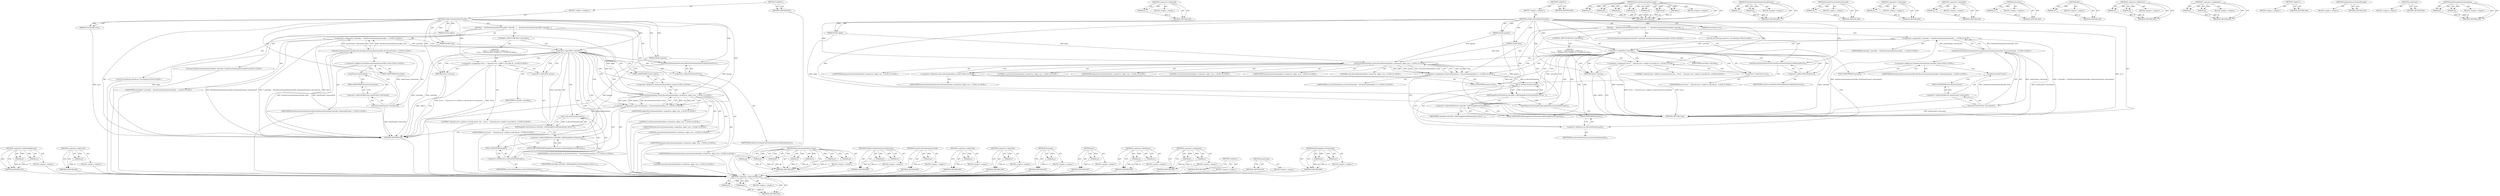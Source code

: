 digraph "didChangeDeviceOrientation" {
vulnerable_105 [label=<(METHOD,&lt;operator&gt;.indirectFieldAccess)>];
vulnerable_106 [label=<(PARAM,p1)>];
vulnerable_107 [label=<(PARAM,p2)>];
vulnerable_108 [label=<(BLOCK,&lt;empty&gt;,&lt;empty&gt;)>];
vulnerable_109 [label=<(METHOD_RETURN,ANY)>];
vulnerable_125 [label=<(METHOD,&lt;operator&gt;.addressOf)>];
vulnerable_126 [label=<(PARAM,p1)>];
vulnerable_127 [label=<(BLOCK,&lt;empty&gt;,&lt;empty&gt;)>];
vulnerable_128 [label=<(METHOD_RETURN,ANY)>];
vulnerable_6 [label=<(METHOD,&lt;global&gt;)<SUB>1</SUB>>];
vulnerable_7 [label=<(BLOCK,&lt;empty&gt;,&lt;empty&gt;)<SUB>1</SUB>>];
vulnerable_8 [label=<(METHOD,setDeviceOrientationOverride)<SUB>1</SUB>>];
vulnerable_9 [label=<(PARAM,ErrorString* error)<SUB>1</SUB>>];
vulnerable_10 [label=<(PARAM,double alpha)<SUB>1</SUB>>];
vulnerable_11 [label=<(PARAM,double beta)<SUB>1</SUB>>];
vulnerable_12 [label=<(PARAM,double gamma)<SUB>1</SUB>>];
vulnerable_13 [label=<(BLOCK,{
    NewDeviceOrientationController* controlle...,{
    NewDeviceOrientationController* controlle...)<SUB>2</SUB>>];
vulnerable_14 [label="<(LOCAL,NewDeviceOrientationController* controller: NewDeviceOrientationController*)<SUB>3</SUB>>"];
vulnerable_15 [label="<(&lt;operator&gt;.assignment,* controller = NewDeviceOrientationController::...)<SUB>3</SUB>>"];
vulnerable_16 [label="<(IDENTIFIER,controller,* controller = NewDeviceOrientationController::...)<SUB>3</SUB>>"];
vulnerable_17 [label="<(NewDeviceOrientationController.from,NewDeviceOrientationController::from(mainFrame(...)<SUB>3</SUB>>"];
vulnerable_18 [label="<(&lt;operator&gt;.fieldAccess,NewDeviceOrientationController::from)<SUB>3</SUB>>"];
vulnerable_19 [label="<(IDENTIFIER,NewDeviceOrientationController,NewDeviceOrientationController::from(mainFrame(...)<SUB>3</SUB>>"];
vulnerable_20 [label=<(FIELD_IDENTIFIER,from,from)<SUB>3</SUB>>];
vulnerable_21 [label=<(document,mainFrame()-&gt;document())<SUB>3</SUB>>];
vulnerable_22 [label=<(&lt;operator&gt;.indirectFieldAccess,mainFrame()-&gt;document)<SUB>3</SUB>>];
vulnerable_23 [label=<(mainFrame,mainFrame())<SUB>3</SUB>>];
vulnerable_24 [label=<(FIELD_IDENTIFIER,document,document)<SUB>3</SUB>>];
vulnerable_25 [label=<(CONTROL_STRUCTURE,IF,if (!controller))<SUB>4</SUB>>];
vulnerable_26 [label=<(&lt;operator&gt;.logicalNot,!controller)<SUB>4</SUB>>];
vulnerable_27 [label=<(IDENTIFIER,controller,!controller)<SUB>4</SUB>>];
vulnerable_28 [label="<(BLOCK,{
        *error = &quot;Internal error: unable to o...,{
        *error = &quot;Internal error: unable to o...)<SUB>4</SUB>>"];
vulnerable_29 [label="<(&lt;operator&gt;.assignment,*error = &quot;Internal error: unable to override de...)<SUB>5</SUB>>"];
vulnerable_30 [label=<(&lt;operator&gt;.indirection,*error)<SUB>5</SUB>>];
vulnerable_31 [label="<(IDENTIFIER,error,*error = &quot;Internal error: unable to override de...)<SUB>5</SUB>>"];
vulnerable_32 [label="<(LITERAL,&quot;Internal error: unable to override device orie...,*error = &quot;Internal error: unable to override de...)<SUB>5</SUB>>"];
vulnerable_33 [label=<(RETURN,return;,return;)<SUB>6</SUB>>];
vulnerable_34 [label="<(LOCAL,ErrorString clearError: ErrorString)<SUB>9</SUB>>"];
vulnerable_35 [label=<(clearDeviceOrientationOverride,clearDeviceOrientationOverride(&amp;clearError))<SUB>10</SUB>>];
vulnerable_36 [label=<(&lt;operator&gt;.addressOf,&amp;clearError)<SUB>10</SUB>>];
vulnerable_37 [label=<(IDENTIFIER,clearError,clearDeviceOrientationOverride(&amp;clearError))<SUB>10</SUB>>];
vulnerable_38 [label="<(&lt;operator&gt;.assignment,m_deviceOrientation = DeviceOrientationData::cr...)<SUB>12</SUB>>"];
vulnerable_39 [label="<(IDENTIFIER,m_deviceOrientation,m_deviceOrientation = DeviceOrientationData::cr...)<SUB>12</SUB>>"];
vulnerable_40 [label="<(DeviceOrientationData.create,DeviceOrientationData::create(true, alpha, true...)<SUB>12</SUB>>"];
vulnerable_41 [label="<(&lt;operator&gt;.fieldAccess,DeviceOrientationData::create)<SUB>12</SUB>>"];
vulnerable_42 [label="<(IDENTIFIER,DeviceOrientationData,DeviceOrientationData::create(true, alpha, true...)<SUB>12</SUB>>"];
vulnerable_43 [label=<(FIELD_IDENTIFIER,create,create)<SUB>12</SUB>>];
vulnerable_44 [label="<(LITERAL,true,DeviceOrientationData::create(true, alpha, true...)<SUB>12</SUB>>"];
vulnerable_45 [label="<(IDENTIFIER,alpha,DeviceOrientationData::create(true, alpha, true...)<SUB>12</SUB>>"];
vulnerable_46 [label="<(LITERAL,true,DeviceOrientationData::create(true, alpha, true...)<SUB>12</SUB>>"];
vulnerable_47 [label="<(IDENTIFIER,beta,DeviceOrientationData::create(true, alpha, true...)<SUB>12</SUB>>"];
vulnerable_48 [label="<(LITERAL,true,DeviceOrientationData::create(true, alpha, true...)<SUB>12</SUB>>"];
vulnerable_49 [label="<(IDENTIFIER,gamma,DeviceOrientationData::create(true, alpha, true...)<SUB>12</SUB>>"];
vulnerable_50 [label=<(didChangeDeviceOrientation,controller-&gt;didChangeDeviceOrientation(m_device...)<SUB>13</SUB>>];
vulnerable_51 [label=<(&lt;operator&gt;.indirectFieldAccess,controller-&gt;didChangeDeviceOrientation)<SUB>13</SUB>>];
vulnerable_52 [label=<(IDENTIFIER,controller,controller-&gt;didChangeDeviceOrientation(m_device...)<SUB>13</SUB>>];
vulnerable_53 [label=<(FIELD_IDENTIFIER,didChangeDeviceOrientation,didChangeDeviceOrientation)<SUB>13</SUB>>];
vulnerable_54 [label=<(get,m_deviceOrientation.get())<SUB>13</SUB>>];
vulnerable_55 [label=<(&lt;operator&gt;.fieldAccess,m_deviceOrientation.get)<SUB>13</SUB>>];
vulnerable_56 [label=<(IDENTIFIER,m_deviceOrientation,m_deviceOrientation.get())<SUB>13</SUB>>];
vulnerable_57 [label=<(FIELD_IDENTIFIER,get,get)<SUB>13</SUB>>];
vulnerable_58 [label=<(updateSensorsOverlayMessage,updateSensorsOverlayMessage())<SUB>14</SUB>>];
vulnerable_59 [label=<(METHOD_RETURN,void)<SUB>1</SUB>>];
vulnerable_61 [label=<(METHOD_RETURN,ANY)<SUB>1</SUB>>];
vulnerable_129 [label=<(METHOD,DeviceOrientationData.create)>];
vulnerable_130 [label=<(PARAM,p1)>];
vulnerable_131 [label=<(PARAM,p2)>];
vulnerable_132 [label=<(PARAM,p3)>];
vulnerable_133 [label=<(PARAM,p4)>];
vulnerable_134 [label=<(PARAM,p5)>];
vulnerable_135 [label=<(PARAM,p6)>];
vulnerable_136 [label=<(PARAM,p7)>];
vulnerable_137 [label=<(BLOCK,&lt;empty&gt;,&lt;empty&gt;)>];
vulnerable_138 [label=<(METHOD_RETURN,ANY)>];
vulnerable_91 [label=<(METHOD,NewDeviceOrientationController.from)>];
vulnerable_92 [label=<(PARAM,p1)>];
vulnerable_93 [label=<(PARAM,p2)>];
vulnerable_94 [label=<(BLOCK,&lt;empty&gt;,&lt;empty&gt;)>];
vulnerable_95 [label=<(METHOD_RETURN,ANY)>];
vulnerable_121 [label=<(METHOD,clearDeviceOrientationOverride)>];
vulnerable_122 [label=<(PARAM,p1)>];
vulnerable_123 [label=<(BLOCK,&lt;empty&gt;,&lt;empty&gt;)>];
vulnerable_124 [label=<(METHOD_RETURN,ANY)>];
vulnerable_117 [label=<(METHOD,&lt;operator&gt;.indirection)>];
vulnerable_118 [label=<(PARAM,p1)>];
vulnerable_119 [label=<(BLOCK,&lt;empty&gt;,&lt;empty&gt;)>];
vulnerable_120 [label=<(METHOD_RETURN,ANY)>];
vulnerable_113 [label=<(METHOD,&lt;operator&gt;.logicalNot)>];
vulnerable_114 [label=<(PARAM,p1)>];
vulnerable_115 [label=<(BLOCK,&lt;empty&gt;,&lt;empty&gt;)>];
vulnerable_116 [label=<(METHOD_RETURN,ANY)>];
vulnerable_101 [label=<(METHOD,document)>];
vulnerable_102 [label=<(PARAM,p1)>];
vulnerable_103 [label=<(BLOCK,&lt;empty&gt;,&lt;empty&gt;)>];
vulnerable_104 [label=<(METHOD_RETURN,ANY)>];
vulnerable_144 [label=<(METHOD,get)>];
vulnerable_145 [label=<(PARAM,p1)>];
vulnerable_146 [label=<(BLOCK,&lt;empty&gt;,&lt;empty&gt;)>];
vulnerable_147 [label=<(METHOD_RETURN,ANY)>];
vulnerable_96 [label=<(METHOD,&lt;operator&gt;.fieldAccess)>];
vulnerable_97 [label=<(PARAM,p1)>];
vulnerable_98 [label=<(PARAM,p2)>];
vulnerable_99 [label=<(BLOCK,&lt;empty&gt;,&lt;empty&gt;)>];
vulnerable_100 [label=<(METHOD_RETURN,ANY)>];
vulnerable_86 [label=<(METHOD,&lt;operator&gt;.assignment)>];
vulnerable_87 [label=<(PARAM,p1)>];
vulnerable_88 [label=<(PARAM,p2)>];
vulnerable_89 [label=<(BLOCK,&lt;empty&gt;,&lt;empty&gt;)>];
vulnerable_90 [label=<(METHOD_RETURN,ANY)>];
vulnerable_80 [label=<(METHOD,&lt;global&gt;)<SUB>1</SUB>>];
vulnerable_81 [label=<(BLOCK,&lt;empty&gt;,&lt;empty&gt;)>];
vulnerable_82 [label=<(METHOD_RETURN,ANY)>];
vulnerable_148 [label=<(METHOD,updateSensorsOverlayMessage)>];
vulnerable_149 [label=<(BLOCK,&lt;empty&gt;,&lt;empty&gt;)>];
vulnerable_150 [label=<(METHOD_RETURN,ANY)>];
vulnerable_110 [label=<(METHOD,mainFrame)>];
vulnerable_111 [label=<(BLOCK,&lt;empty&gt;,&lt;empty&gt;)>];
vulnerable_112 [label=<(METHOD_RETURN,ANY)>];
vulnerable_139 [label=<(METHOD,didChangeDeviceOrientation)>];
vulnerable_140 [label=<(PARAM,p1)>];
vulnerable_141 [label=<(PARAM,p2)>];
vulnerable_142 [label=<(BLOCK,&lt;empty&gt;,&lt;empty&gt;)>];
vulnerable_143 [label=<(METHOD_RETURN,ANY)>];
fixed_104 [label=<(METHOD,&lt;operator&gt;.indirectFieldAccess)>];
fixed_105 [label=<(PARAM,p1)>];
fixed_106 [label=<(PARAM,p2)>];
fixed_107 [label=<(BLOCK,&lt;empty&gt;,&lt;empty&gt;)>];
fixed_108 [label=<(METHOD_RETURN,ANY)>];
fixed_124 [label=<(METHOD,&lt;operator&gt;.addressOf)>];
fixed_125 [label=<(PARAM,p1)>];
fixed_126 [label=<(BLOCK,&lt;empty&gt;,&lt;empty&gt;)>];
fixed_127 [label=<(METHOD_RETURN,ANY)>];
fixed_6 [label=<(METHOD,&lt;global&gt;)<SUB>1</SUB>>];
fixed_7 [label=<(BLOCK,&lt;empty&gt;,&lt;empty&gt;)<SUB>1</SUB>>];
fixed_8 [label=<(METHOD,setDeviceOrientationOverride)<SUB>1</SUB>>];
fixed_9 [label=<(PARAM,ErrorString* error)<SUB>1</SUB>>];
fixed_10 [label=<(PARAM,double alpha)<SUB>1</SUB>>];
fixed_11 [label=<(PARAM,double beta)<SUB>1</SUB>>];
fixed_12 [label=<(PARAM,double gamma)<SUB>1</SUB>>];
fixed_13 [label=<(BLOCK,{
    NewDeviceOrientationController* controlle...,{
    NewDeviceOrientationController* controlle...)<SUB>2</SUB>>];
fixed_14 [label="<(LOCAL,NewDeviceOrientationController* controller: NewDeviceOrientationController*)<SUB>3</SUB>>"];
fixed_15 [label="<(&lt;operator&gt;.assignment,* controller = NewDeviceOrientationController::...)<SUB>3</SUB>>"];
fixed_16 [label="<(IDENTIFIER,controller,* controller = NewDeviceOrientationController::...)<SUB>3</SUB>>"];
fixed_17 [label="<(NewDeviceOrientationController.from,NewDeviceOrientationController::from(mainFrame(...)<SUB>3</SUB>>"];
fixed_18 [label="<(&lt;operator&gt;.fieldAccess,NewDeviceOrientationController::from)<SUB>3</SUB>>"];
fixed_19 [label="<(IDENTIFIER,NewDeviceOrientationController,NewDeviceOrientationController::from(mainFrame(...)<SUB>3</SUB>>"];
fixed_20 [label=<(FIELD_IDENTIFIER,from,from)<SUB>3</SUB>>];
fixed_21 [label=<(document,mainFrame()-&gt;document())<SUB>3</SUB>>];
fixed_22 [label=<(&lt;operator&gt;.indirectFieldAccess,mainFrame()-&gt;document)<SUB>3</SUB>>];
fixed_23 [label=<(mainFrame,mainFrame())<SUB>3</SUB>>];
fixed_24 [label=<(FIELD_IDENTIFIER,document,document)<SUB>3</SUB>>];
fixed_25 [label=<(CONTROL_STRUCTURE,IF,if (!controller))<SUB>4</SUB>>];
fixed_26 [label=<(&lt;operator&gt;.logicalNot,!controller)<SUB>4</SUB>>];
fixed_27 [label=<(IDENTIFIER,controller,!controller)<SUB>4</SUB>>];
fixed_28 [label="<(BLOCK,{
        *error = &quot;Internal error: unable to o...,{
        *error = &quot;Internal error: unable to o...)<SUB>4</SUB>>"];
fixed_29 [label="<(&lt;operator&gt;.assignment,*error = &quot;Internal error: unable to override de...)<SUB>5</SUB>>"];
fixed_30 [label=<(&lt;operator&gt;.indirection,*error)<SUB>5</SUB>>];
fixed_31 [label="<(IDENTIFIER,error,*error = &quot;Internal error: unable to override de...)<SUB>5</SUB>>"];
fixed_32 [label="<(LITERAL,&quot;Internal error: unable to override device orie...,*error = &quot;Internal error: unable to override de...)<SUB>5</SUB>>"];
fixed_33 [label=<(RETURN,return;,return;)<SUB>6</SUB>>];
fixed_34 [label="<(LOCAL,ErrorString clearError: ErrorString)<SUB>9</SUB>>"];
fixed_35 [label=<(clearDeviceOrientationOverride,clearDeviceOrientationOverride(&amp;clearError))<SUB>10</SUB>>];
fixed_36 [label=<(&lt;operator&gt;.addressOf,&amp;clearError)<SUB>10</SUB>>];
fixed_37 [label=<(IDENTIFIER,clearError,clearDeviceOrientationOverride(&amp;clearError))<SUB>10</SUB>>];
fixed_38 [label="<(&lt;operator&gt;.assignment,m_deviceOrientation = DeviceOrientationData::cr...)<SUB>12</SUB>>"];
fixed_39 [label="<(IDENTIFIER,m_deviceOrientation,m_deviceOrientation = DeviceOrientationData::cr...)<SUB>12</SUB>>"];
fixed_40 [label="<(DeviceOrientationData.create,DeviceOrientationData::create(true, alpha, true...)<SUB>12</SUB>>"];
fixed_41 [label="<(&lt;operator&gt;.fieldAccess,DeviceOrientationData::create)<SUB>12</SUB>>"];
fixed_42 [label="<(IDENTIFIER,DeviceOrientationData,DeviceOrientationData::create(true, alpha, true...)<SUB>12</SUB>>"];
fixed_43 [label=<(FIELD_IDENTIFIER,create,create)<SUB>12</SUB>>];
fixed_44 [label="<(LITERAL,true,DeviceOrientationData::create(true, alpha, true...)<SUB>12</SUB>>"];
fixed_45 [label="<(IDENTIFIER,alpha,DeviceOrientationData::create(true, alpha, true...)<SUB>12</SUB>>"];
fixed_46 [label="<(LITERAL,true,DeviceOrientationData::create(true, alpha, true...)<SUB>12</SUB>>"];
fixed_47 [label="<(IDENTIFIER,beta,DeviceOrientationData::create(true, alpha, true...)<SUB>12</SUB>>"];
fixed_48 [label="<(LITERAL,true,DeviceOrientationData::create(true, alpha, true...)<SUB>12</SUB>>"];
fixed_49 [label="<(IDENTIFIER,gamma,DeviceOrientationData::create(true, alpha, true...)<SUB>12</SUB>>"];
fixed_50 [label=<(didChangeDeviceOrientation,controller-&gt;didChangeDeviceOrientation(m_device...)<SUB>13</SUB>>];
fixed_51 [label=<(&lt;operator&gt;.indirectFieldAccess,controller-&gt;didChangeDeviceOrientation)<SUB>13</SUB>>];
fixed_52 [label=<(IDENTIFIER,controller,controller-&gt;didChangeDeviceOrientation(m_device...)<SUB>13</SUB>>];
fixed_53 [label=<(FIELD_IDENTIFIER,didChangeDeviceOrientation,didChangeDeviceOrientation)<SUB>13</SUB>>];
fixed_54 [label=<(get,m_deviceOrientation.get())<SUB>13</SUB>>];
fixed_55 [label=<(&lt;operator&gt;.fieldAccess,m_deviceOrientation.get)<SUB>13</SUB>>];
fixed_56 [label=<(IDENTIFIER,m_deviceOrientation,m_deviceOrientation.get())<SUB>13</SUB>>];
fixed_57 [label=<(FIELD_IDENTIFIER,get,get)<SUB>13</SUB>>];
fixed_58 [label=<(METHOD_RETURN,void)<SUB>1</SUB>>];
fixed_60 [label=<(METHOD_RETURN,ANY)<SUB>1</SUB>>];
fixed_128 [label=<(METHOD,DeviceOrientationData.create)>];
fixed_129 [label=<(PARAM,p1)>];
fixed_130 [label=<(PARAM,p2)>];
fixed_131 [label=<(PARAM,p3)>];
fixed_132 [label=<(PARAM,p4)>];
fixed_133 [label=<(PARAM,p5)>];
fixed_134 [label=<(PARAM,p6)>];
fixed_135 [label=<(PARAM,p7)>];
fixed_136 [label=<(BLOCK,&lt;empty&gt;,&lt;empty&gt;)>];
fixed_137 [label=<(METHOD_RETURN,ANY)>];
fixed_90 [label=<(METHOD,NewDeviceOrientationController.from)>];
fixed_91 [label=<(PARAM,p1)>];
fixed_92 [label=<(PARAM,p2)>];
fixed_93 [label=<(BLOCK,&lt;empty&gt;,&lt;empty&gt;)>];
fixed_94 [label=<(METHOD_RETURN,ANY)>];
fixed_120 [label=<(METHOD,clearDeviceOrientationOverride)>];
fixed_121 [label=<(PARAM,p1)>];
fixed_122 [label=<(BLOCK,&lt;empty&gt;,&lt;empty&gt;)>];
fixed_123 [label=<(METHOD_RETURN,ANY)>];
fixed_116 [label=<(METHOD,&lt;operator&gt;.indirection)>];
fixed_117 [label=<(PARAM,p1)>];
fixed_118 [label=<(BLOCK,&lt;empty&gt;,&lt;empty&gt;)>];
fixed_119 [label=<(METHOD_RETURN,ANY)>];
fixed_112 [label=<(METHOD,&lt;operator&gt;.logicalNot)>];
fixed_113 [label=<(PARAM,p1)>];
fixed_114 [label=<(BLOCK,&lt;empty&gt;,&lt;empty&gt;)>];
fixed_115 [label=<(METHOD_RETURN,ANY)>];
fixed_100 [label=<(METHOD,document)>];
fixed_101 [label=<(PARAM,p1)>];
fixed_102 [label=<(BLOCK,&lt;empty&gt;,&lt;empty&gt;)>];
fixed_103 [label=<(METHOD_RETURN,ANY)>];
fixed_143 [label=<(METHOD,get)>];
fixed_144 [label=<(PARAM,p1)>];
fixed_145 [label=<(BLOCK,&lt;empty&gt;,&lt;empty&gt;)>];
fixed_146 [label=<(METHOD_RETURN,ANY)>];
fixed_95 [label=<(METHOD,&lt;operator&gt;.fieldAccess)>];
fixed_96 [label=<(PARAM,p1)>];
fixed_97 [label=<(PARAM,p2)>];
fixed_98 [label=<(BLOCK,&lt;empty&gt;,&lt;empty&gt;)>];
fixed_99 [label=<(METHOD_RETURN,ANY)>];
fixed_85 [label=<(METHOD,&lt;operator&gt;.assignment)>];
fixed_86 [label=<(PARAM,p1)>];
fixed_87 [label=<(PARAM,p2)>];
fixed_88 [label=<(BLOCK,&lt;empty&gt;,&lt;empty&gt;)>];
fixed_89 [label=<(METHOD_RETURN,ANY)>];
fixed_79 [label=<(METHOD,&lt;global&gt;)<SUB>1</SUB>>];
fixed_80 [label=<(BLOCK,&lt;empty&gt;,&lt;empty&gt;)>];
fixed_81 [label=<(METHOD_RETURN,ANY)>];
fixed_109 [label=<(METHOD,mainFrame)>];
fixed_110 [label=<(BLOCK,&lt;empty&gt;,&lt;empty&gt;)>];
fixed_111 [label=<(METHOD_RETURN,ANY)>];
fixed_138 [label=<(METHOD,didChangeDeviceOrientation)>];
fixed_139 [label=<(PARAM,p1)>];
fixed_140 [label=<(PARAM,p2)>];
fixed_141 [label=<(BLOCK,&lt;empty&gt;,&lt;empty&gt;)>];
fixed_142 [label=<(METHOD_RETURN,ANY)>];
vulnerable_105 -> vulnerable_106  [key=0, label="AST: "];
vulnerable_105 -> vulnerable_106  [key=1, label="DDG: "];
vulnerable_105 -> vulnerable_108  [key=0, label="AST: "];
vulnerable_105 -> vulnerable_107  [key=0, label="AST: "];
vulnerable_105 -> vulnerable_107  [key=1, label="DDG: "];
vulnerable_105 -> vulnerable_109  [key=0, label="AST: "];
vulnerable_105 -> vulnerable_109  [key=1, label="CFG: "];
vulnerable_106 -> vulnerable_109  [key=0, label="DDG: p1"];
vulnerable_107 -> vulnerable_109  [key=0, label="DDG: p2"];
vulnerable_125 -> vulnerable_126  [key=0, label="AST: "];
vulnerable_125 -> vulnerable_126  [key=1, label="DDG: "];
vulnerable_125 -> vulnerable_127  [key=0, label="AST: "];
vulnerable_125 -> vulnerable_128  [key=0, label="AST: "];
vulnerable_125 -> vulnerable_128  [key=1, label="CFG: "];
vulnerable_126 -> vulnerable_128  [key=0, label="DDG: p1"];
vulnerable_6 -> vulnerable_7  [key=0, label="AST: "];
vulnerable_6 -> vulnerable_61  [key=0, label="AST: "];
vulnerable_6 -> vulnerable_61  [key=1, label="CFG: "];
vulnerable_7 -> vulnerable_8  [key=0, label="AST: "];
vulnerable_8 -> vulnerable_9  [key=0, label="AST: "];
vulnerable_8 -> vulnerable_9  [key=1, label="DDG: "];
vulnerable_8 -> vulnerable_10  [key=0, label="AST: "];
vulnerable_8 -> vulnerable_10  [key=1, label="DDG: "];
vulnerable_8 -> vulnerable_11  [key=0, label="AST: "];
vulnerable_8 -> vulnerable_11  [key=1, label="DDG: "];
vulnerable_8 -> vulnerable_12  [key=0, label="AST: "];
vulnerable_8 -> vulnerable_12  [key=1, label="DDG: "];
vulnerable_8 -> vulnerable_13  [key=0, label="AST: "];
vulnerable_8 -> vulnerable_59  [key=0, label="AST: "];
vulnerable_8 -> vulnerable_20  [key=0, label="CFG: "];
vulnerable_8 -> vulnerable_58  [key=0, label="DDG: "];
vulnerable_8 -> vulnerable_35  [key=0, label="DDG: "];
vulnerable_8 -> vulnerable_26  [key=0, label="DDG: "];
vulnerable_8 -> vulnerable_29  [key=0, label="DDG: "];
vulnerable_8 -> vulnerable_33  [key=0, label="DDG: "];
vulnerable_8 -> vulnerable_40  [key=0, label="DDG: "];
vulnerable_9 -> vulnerable_59  [key=0, label="DDG: error"];
vulnerable_10 -> vulnerable_59  [key=0, label="DDG: alpha"];
vulnerable_10 -> vulnerable_40  [key=0, label="DDG: alpha"];
vulnerable_11 -> vulnerable_59  [key=0, label="DDG: beta"];
vulnerable_11 -> vulnerable_40  [key=0, label="DDG: beta"];
vulnerable_12 -> vulnerable_59  [key=0, label="DDG: gamma"];
vulnerable_12 -> vulnerable_40  [key=0, label="DDG: gamma"];
vulnerable_13 -> vulnerable_14  [key=0, label="AST: "];
vulnerable_13 -> vulnerable_15  [key=0, label="AST: "];
vulnerable_13 -> vulnerable_25  [key=0, label="AST: "];
vulnerable_13 -> vulnerable_34  [key=0, label="AST: "];
vulnerable_13 -> vulnerable_35  [key=0, label="AST: "];
vulnerable_13 -> vulnerable_38  [key=0, label="AST: "];
vulnerable_13 -> vulnerable_50  [key=0, label="AST: "];
vulnerable_13 -> vulnerable_58  [key=0, label="AST: "];
vulnerable_15 -> vulnerable_16  [key=0, label="AST: "];
vulnerable_15 -> vulnerable_17  [key=0, label="AST: "];
vulnerable_15 -> vulnerable_26  [key=0, label="CFG: "];
vulnerable_15 -> vulnerable_26  [key=1, label="DDG: controller"];
vulnerable_15 -> vulnerable_59  [key=0, label="DDG: NewDeviceOrientationController::from(mainFrame()-&gt;document())"];
vulnerable_15 -> vulnerable_59  [key=1, label="DDG: * controller = NewDeviceOrientationController::from(mainFrame()-&gt;document())"];
vulnerable_17 -> vulnerable_18  [key=0, label="AST: "];
vulnerable_17 -> vulnerable_21  [key=0, label="AST: "];
vulnerable_17 -> vulnerable_15  [key=0, label="CFG: "];
vulnerable_17 -> vulnerable_15  [key=1, label="DDG: NewDeviceOrientationController::from"];
vulnerable_17 -> vulnerable_15  [key=2, label="DDG: mainFrame()-&gt;document()"];
vulnerable_17 -> vulnerable_59  [key=0, label="DDG: NewDeviceOrientationController::from"];
vulnerable_17 -> vulnerable_59  [key=1, label="DDG: mainFrame()-&gt;document()"];
vulnerable_18 -> vulnerable_19  [key=0, label="AST: "];
vulnerable_18 -> vulnerable_20  [key=0, label="AST: "];
vulnerable_18 -> vulnerable_23  [key=0, label="CFG: "];
vulnerable_20 -> vulnerable_18  [key=0, label="CFG: "];
vulnerable_21 -> vulnerable_22  [key=0, label="AST: "];
vulnerable_21 -> vulnerable_17  [key=0, label="CFG: "];
vulnerable_21 -> vulnerable_17  [key=1, label="DDG: mainFrame()-&gt;document"];
vulnerable_21 -> vulnerable_59  [key=0, label="DDG: mainFrame()-&gt;document"];
vulnerable_22 -> vulnerable_23  [key=0, label="AST: "];
vulnerable_22 -> vulnerable_24  [key=0, label="AST: "];
vulnerable_22 -> vulnerable_21  [key=0, label="CFG: "];
vulnerable_23 -> vulnerable_24  [key=0, label="CFG: "];
vulnerable_24 -> vulnerable_22  [key=0, label="CFG: "];
vulnerable_25 -> vulnerable_26  [key=0, label="AST: "];
vulnerable_25 -> vulnerable_28  [key=0, label="AST: "];
vulnerable_26 -> vulnerable_27  [key=0, label="AST: "];
vulnerable_26 -> vulnerable_30  [key=0, label="CFG: "];
vulnerable_26 -> vulnerable_30  [key=1, label="CDG: "];
vulnerable_26 -> vulnerable_36  [key=0, label="CFG: "];
vulnerable_26 -> vulnerable_36  [key=1, label="CDG: "];
vulnerable_26 -> vulnerable_59  [key=0, label="DDG: controller"];
vulnerable_26 -> vulnerable_59  [key=1, label="DDG: !controller"];
vulnerable_26 -> vulnerable_50  [key=0, label="DDG: controller"];
vulnerable_26 -> vulnerable_50  [key=1, label="CDG: "];
vulnerable_26 -> vulnerable_58  [key=0, label="CDG: "];
vulnerable_26 -> vulnerable_33  [key=0, label="CDG: "];
vulnerable_26 -> vulnerable_51  [key=0, label="CDG: "];
vulnerable_26 -> vulnerable_57  [key=0, label="CDG: "];
vulnerable_26 -> vulnerable_53  [key=0, label="CDG: "];
vulnerable_26 -> vulnerable_38  [key=0, label="CDG: "];
vulnerable_26 -> vulnerable_41  [key=0, label="CDG: "];
vulnerable_26 -> vulnerable_40  [key=0, label="CDG: "];
vulnerable_26 -> vulnerable_29  [key=0, label="CDG: "];
vulnerable_26 -> vulnerable_35  [key=0, label="CDG: "];
vulnerable_26 -> vulnerable_55  [key=0, label="CDG: "];
vulnerable_26 -> vulnerable_54  [key=0, label="CDG: "];
vulnerable_26 -> vulnerable_43  [key=0, label="CDG: "];
vulnerable_28 -> vulnerable_29  [key=0, label="AST: "];
vulnerable_28 -> vulnerable_33  [key=0, label="AST: "];
vulnerable_29 -> vulnerable_30  [key=0, label="AST: "];
vulnerable_29 -> vulnerable_32  [key=0, label="AST: "];
vulnerable_29 -> vulnerable_33  [key=0, label="CFG: "];
vulnerable_29 -> vulnerable_59  [key=0, label="DDG: *error"];
vulnerable_29 -> vulnerable_59  [key=1, label="DDG: *error = &quot;Internal error: unable to override device orientation&quot;"];
vulnerable_30 -> vulnerable_31  [key=0, label="AST: "];
vulnerable_30 -> vulnerable_29  [key=0, label="CFG: "];
vulnerable_33 -> vulnerable_59  [key=0, label="CFG: "];
vulnerable_33 -> vulnerable_59  [key=1, label="DDG: &lt;RET&gt;"];
vulnerable_35 -> vulnerable_36  [key=0, label="AST: "];
vulnerable_35 -> vulnerable_43  [key=0, label="CFG: "];
vulnerable_36 -> vulnerable_37  [key=0, label="AST: "];
vulnerable_36 -> vulnerable_35  [key=0, label="CFG: "];
vulnerable_38 -> vulnerable_39  [key=0, label="AST: "];
vulnerable_38 -> vulnerable_40  [key=0, label="AST: "];
vulnerable_38 -> vulnerable_53  [key=0, label="CFG: "];
vulnerable_38 -> vulnerable_54  [key=0, label="DDG: m_deviceOrientation"];
vulnerable_40 -> vulnerable_41  [key=0, label="AST: "];
vulnerable_40 -> vulnerable_44  [key=0, label="AST: "];
vulnerable_40 -> vulnerable_45  [key=0, label="AST: "];
vulnerable_40 -> vulnerable_46  [key=0, label="AST: "];
vulnerable_40 -> vulnerable_47  [key=0, label="AST: "];
vulnerable_40 -> vulnerable_48  [key=0, label="AST: "];
vulnerable_40 -> vulnerable_49  [key=0, label="AST: "];
vulnerable_40 -> vulnerable_38  [key=0, label="CFG: "];
vulnerable_40 -> vulnerable_38  [key=1, label="DDG: true"];
vulnerable_40 -> vulnerable_38  [key=2, label="DDG: beta"];
vulnerable_40 -> vulnerable_38  [key=3, label="DDG: alpha"];
vulnerable_40 -> vulnerable_38  [key=4, label="DDG: gamma"];
vulnerable_40 -> vulnerable_38  [key=5, label="DDG: DeviceOrientationData::create"];
vulnerable_41 -> vulnerable_42  [key=0, label="AST: "];
vulnerable_41 -> vulnerable_43  [key=0, label="AST: "];
vulnerable_41 -> vulnerable_40  [key=0, label="CFG: "];
vulnerable_43 -> vulnerable_41  [key=0, label="CFG: "];
vulnerable_50 -> vulnerable_51  [key=0, label="AST: "];
vulnerable_50 -> vulnerable_54  [key=0, label="AST: "];
vulnerable_50 -> vulnerable_58  [key=0, label="CFG: "];
vulnerable_51 -> vulnerable_52  [key=0, label="AST: "];
vulnerable_51 -> vulnerable_53  [key=0, label="AST: "];
vulnerable_51 -> vulnerable_57  [key=0, label="CFG: "];
vulnerable_53 -> vulnerable_51  [key=0, label="CFG: "];
vulnerable_54 -> vulnerable_55  [key=0, label="AST: "];
vulnerable_54 -> vulnerable_50  [key=0, label="CFG: "];
vulnerable_54 -> vulnerable_50  [key=1, label="DDG: m_deviceOrientation.get"];
vulnerable_55 -> vulnerable_56  [key=0, label="AST: "];
vulnerable_55 -> vulnerable_57  [key=0, label="AST: "];
vulnerable_55 -> vulnerable_54  [key=0, label="CFG: "];
vulnerable_57 -> vulnerable_55  [key=0, label="CFG: "];
vulnerable_58 -> vulnerable_59  [key=0, label="CFG: "];
vulnerable_129 -> vulnerable_130  [key=0, label="AST: "];
vulnerable_129 -> vulnerable_130  [key=1, label="DDG: "];
vulnerable_129 -> vulnerable_137  [key=0, label="AST: "];
vulnerable_129 -> vulnerable_131  [key=0, label="AST: "];
vulnerable_129 -> vulnerable_131  [key=1, label="DDG: "];
vulnerable_129 -> vulnerable_138  [key=0, label="AST: "];
vulnerable_129 -> vulnerable_138  [key=1, label="CFG: "];
vulnerable_129 -> vulnerable_132  [key=0, label="AST: "];
vulnerable_129 -> vulnerable_132  [key=1, label="DDG: "];
vulnerable_129 -> vulnerable_133  [key=0, label="AST: "];
vulnerable_129 -> vulnerable_133  [key=1, label="DDG: "];
vulnerable_129 -> vulnerable_134  [key=0, label="AST: "];
vulnerable_129 -> vulnerable_134  [key=1, label="DDG: "];
vulnerable_129 -> vulnerable_135  [key=0, label="AST: "];
vulnerable_129 -> vulnerable_135  [key=1, label="DDG: "];
vulnerable_129 -> vulnerable_136  [key=0, label="AST: "];
vulnerable_129 -> vulnerable_136  [key=1, label="DDG: "];
vulnerable_130 -> vulnerable_138  [key=0, label="DDG: p1"];
vulnerable_131 -> vulnerable_138  [key=0, label="DDG: p2"];
vulnerable_132 -> vulnerable_138  [key=0, label="DDG: p3"];
vulnerable_133 -> vulnerable_138  [key=0, label="DDG: p4"];
vulnerable_134 -> vulnerable_138  [key=0, label="DDG: p5"];
vulnerable_135 -> vulnerable_138  [key=0, label="DDG: p6"];
vulnerable_136 -> vulnerable_138  [key=0, label="DDG: p7"];
vulnerable_91 -> vulnerable_92  [key=0, label="AST: "];
vulnerable_91 -> vulnerable_92  [key=1, label="DDG: "];
vulnerable_91 -> vulnerable_94  [key=0, label="AST: "];
vulnerable_91 -> vulnerable_93  [key=0, label="AST: "];
vulnerable_91 -> vulnerable_93  [key=1, label="DDG: "];
vulnerable_91 -> vulnerable_95  [key=0, label="AST: "];
vulnerable_91 -> vulnerable_95  [key=1, label="CFG: "];
vulnerable_92 -> vulnerable_95  [key=0, label="DDG: p1"];
vulnerable_93 -> vulnerable_95  [key=0, label="DDG: p2"];
vulnerable_121 -> vulnerable_122  [key=0, label="AST: "];
vulnerable_121 -> vulnerable_122  [key=1, label="DDG: "];
vulnerable_121 -> vulnerable_123  [key=0, label="AST: "];
vulnerable_121 -> vulnerable_124  [key=0, label="AST: "];
vulnerable_121 -> vulnerable_124  [key=1, label="CFG: "];
vulnerable_122 -> vulnerable_124  [key=0, label="DDG: p1"];
vulnerable_117 -> vulnerable_118  [key=0, label="AST: "];
vulnerable_117 -> vulnerable_118  [key=1, label="DDG: "];
vulnerable_117 -> vulnerable_119  [key=0, label="AST: "];
vulnerable_117 -> vulnerable_120  [key=0, label="AST: "];
vulnerable_117 -> vulnerable_120  [key=1, label="CFG: "];
vulnerable_118 -> vulnerable_120  [key=0, label="DDG: p1"];
vulnerable_113 -> vulnerable_114  [key=0, label="AST: "];
vulnerable_113 -> vulnerable_114  [key=1, label="DDG: "];
vulnerable_113 -> vulnerable_115  [key=0, label="AST: "];
vulnerable_113 -> vulnerable_116  [key=0, label="AST: "];
vulnerable_113 -> vulnerable_116  [key=1, label="CFG: "];
vulnerable_114 -> vulnerable_116  [key=0, label="DDG: p1"];
vulnerable_101 -> vulnerable_102  [key=0, label="AST: "];
vulnerable_101 -> vulnerable_102  [key=1, label="DDG: "];
vulnerable_101 -> vulnerable_103  [key=0, label="AST: "];
vulnerable_101 -> vulnerable_104  [key=0, label="AST: "];
vulnerable_101 -> vulnerable_104  [key=1, label="CFG: "];
vulnerable_102 -> vulnerable_104  [key=0, label="DDG: p1"];
vulnerable_144 -> vulnerable_145  [key=0, label="AST: "];
vulnerable_144 -> vulnerable_145  [key=1, label="DDG: "];
vulnerable_144 -> vulnerable_146  [key=0, label="AST: "];
vulnerable_144 -> vulnerable_147  [key=0, label="AST: "];
vulnerable_144 -> vulnerable_147  [key=1, label="CFG: "];
vulnerable_145 -> vulnerable_147  [key=0, label="DDG: p1"];
vulnerable_96 -> vulnerable_97  [key=0, label="AST: "];
vulnerable_96 -> vulnerable_97  [key=1, label="DDG: "];
vulnerable_96 -> vulnerable_99  [key=0, label="AST: "];
vulnerable_96 -> vulnerable_98  [key=0, label="AST: "];
vulnerable_96 -> vulnerable_98  [key=1, label="DDG: "];
vulnerable_96 -> vulnerable_100  [key=0, label="AST: "];
vulnerable_96 -> vulnerable_100  [key=1, label="CFG: "];
vulnerable_97 -> vulnerable_100  [key=0, label="DDG: p1"];
vulnerable_98 -> vulnerable_100  [key=0, label="DDG: p2"];
vulnerable_86 -> vulnerable_87  [key=0, label="AST: "];
vulnerable_86 -> vulnerable_87  [key=1, label="DDG: "];
vulnerable_86 -> vulnerable_89  [key=0, label="AST: "];
vulnerable_86 -> vulnerable_88  [key=0, label="AST: "];
vulnerable_86 -> vulnerable_88  [key=1, label="DDG: "];
vulnerable_86 -> vulnerable_90  [key=0, label="AST: "];
vulnerable_86 -> vulnerable_90  [key=1, label="CFG: "];
vulnerable_87 -> vulnerable_90  [key=0, label="DDG: p1"];
vulnerable_88 -> vulnerable_90  [key=0, label="DDG: p2"];
vulnerable_80 -> vulnerable_81  [key=0, label="AST: "];
vulnerable_80 -> vulnerable_82  [key=0, label="AST: "];
vulnerable_80 -> vulnerable_82  [key=1, label="CFG: "];
vulnerable_148 -> vulnerable_149  [key=0, label="AST: "];
vulnerable_148 -> vulnerable_150  [key=0, label="AST: "];
vulnerable_148 -> vulnerable_150  [key=1, label="CFG: "];
vulnerable_110 -> vulnerable_111  [key=0, label="AST: "];
vulnerable_110 -> vulnerable_112  [key=0, label="AST: "];
vulnerable_110 -> vulnerable_112  [key=1, label="CFG: "];
vulnerable_139 -> vulnerable_140  [key=0, label="AST: "];
vulnerable_139 -> vulnerable_140  [key=1, label="DDG: "];
vulnerable_139 -> vulnerable_142  [key=0, label="AST: "];
vulnerable_139 -> vulnerable_141  [key=0, label="AST: "];
vulnerable_139 -> vulnerable_141  [key=1, label="DDG: "];
vulnerable_139 -> vulnerable_143  [key=0, label="AST: "];
vulnerable_139 -> vulnerable_143  [key=1, label="CFG: "];
vulnerable_140 -> vulnerable_143  [key=0, label="DDG: p1"];
vulnerable_141 -> vulnerable_143  [key=0, label="DDG: p2"];
fixed_104 -> fixed_105  [key=0, label="AST: "];
fixed_104 -> fixed_105  [key=1, label="DDG: "];
fixed_104 -> fixed_107  [key=0, label="AST: "];
fixed_104 -> fixed_106  [key=0, label="AST: "];
fixed_104 -> fixed_106  [key=1, label="DDG: "];
fixed_104 -> fixed_108  [key=0, label="AST: "];
fixed_104 -> fixed_108  [key=1, label="CFG: "];
fixed_105 -> fixed_108  [key=0, label="DDG: p1"];
fixed_106 -> fixed_108  [key=0, label="DDG: p2"];
fixed_107 -> vulnerable_105  [key=0];
fixed_108 -> vulnerable_105  [key=0];
fixed_124 -> fixed_125  [key=0, label="AST: "];
fixed_124 -> fixed_125  [key=1, label="DDG: "];
fixed_124 -> fixed_126  [key=0, label="AST: "];
fixed_124 -> fixed_127  [key=0, label="AST: "];
fixed_124 -> fixed_127  [key=1, label="CFG: "];
fixed_125 -> fixed_127  [key=0, label="DDG: p1"];
fixed_126 -> vulnerable_105  [key=0];
fixed_127 -> vulnerable_105  [key=0];
fixed_6 -> fixed_7  [key=0, label="AST: "];
fixed_6 -> fixed_60  [key=0, label="AST: "];
fixed_6 -> fixed_60  [key=1, label="CFG: "];
fixed_7 -> fixed_8  [key=0, label="AST: "];
fixed_8 -> fixed_9  [key=0, label="AST: "];
fixed_8 -> fixed_9  [key=1, label="DDG: "];
fixed_8 -> fixed_10  [key=0, label="AST: "];
fixed_8 -> fixed_10  [key=1, label="DDG: "];
fixed_8 -> fixed_11  [key=0, label="AST: "];
fixed_8 -> fixed_11  [key=1, label="DDG: "];
fixed_8 -> fixed_12  [key=0, label="AST: "];
fixed_8 -> fixed_12  [key=1, label="DDG: "];
fixed_8 -> fixed_13  [key=0, label="AST: "];
fixed_8 -> fixed_58  [key=0, label="AST: "];
fixed_8 -> fixed_20  [key=0, label="CFG: "];
fixed_8 -> fixed_35  [key=0, label="DDG: "];
fixed_8 -> fixed_26  [key=0, label="DDG: "];
fixed_8 -> fixed_29  [key=0, label="DDG: "];
fixed_8 -> fixed_33  [key=0, label="DDG: "];
fixed_8 -> fixed_40  [key=0, label="DDG: "];
fixed_9 -> fixed_58  [key=0, label="DDG: error"];
fixed_10 -> fixed_58  [key=0, label="DDG: alpha"];
fixed_10 -> fixed_40  [key=0, label="DDG: alpha"];
fixed_11 -> fixed_58  [key=0, label="DDG: beta"];
fixed_11 -> fixed_40  [key=0, label="DDG: beta"];
fixed_12 -> fixed_58  [key=0, label="DDG: gamma"];
fixed_12 -> fixed_40  [key=0, label="DDG: gamma"];
fixed_13 -> fixed_14  [key=0, label="AST: "];
fixed_13 -> fixed_15  [key=0, label="AST: "];
fixed_13 -> fixed_25  [key=0, label="AST: "];
fixed_13 -> fixed_34  [key=0, label="AST: "];
fixed_13 -> fixed_35  [key=0, label="AST: "];
fixed_13 -> fixed_38  [key=0, label="AST: "];
fixed_13 -> fixed_50  [key=0, label="AST: "];
fixed_14 -> vulnerable_105  [key=0];
fixed_15 -> fixed_16  [key=0, label="AST: "];
fixed_15 -> fixed_17  [key=0, label="AST: "];
fixed_15 -> fixed_26  [key=0, label="CFG: "];
fixed_15 -> fixed_26  [key=1, label="DDG: controller"];
fixed_15 -> fixed_58  [key=0, label="DDG: NewDeviceOrientationController::from(mainFrame()-&gt;document())"];
fixed_15 -> fixed_58  [key=1, label="DDG: * controller = NewDeviceOrientationController::from(mainFrame()-&gt;document())"];
fixed_16 -> vulnerable_105  [key=0];
fixed_17 -> fixed_18  [key=0, label="AST: "];
fixed_17 -> fixed_21  [key=0, label="AST: "];
fixed_17 -> fixed_15  [key=0, label="CFG: "];
fixed_17 -> fixed_15  [key=1, label="DDG: NewDeviceOrientationController::from"];
fixed_17 -> fixed_15  [key=2, label="DDG: mainFrame()-&gt;document()"];
fixed_17 -> fixed_58  [key=0, label="DDG: NewDeviceOrientationController::from"];
fixed_17 -> fixed_58  [key=1, label="DDG: mainFrame()-&gt;document()"];
fixed_18 -> fixed_19  [key=0, label="AST: "];
fixed_18 -> fixed_20  [key=0, label="AST: "];
fixed_18 -> fixed_23  [key=0, label="CFG: "];
fixed_19 -> vulnerable_105  [key=0];
fixed_20 -> fixed_18  [key=0, label="CFG: "];
fixed_21 -> fixed_22  [key=0, label="AST: "];
fixed_21 -> fixed_17  [key=0, label="CFG: "];
fixed_21 -> fixed_17  [key=1, label="DDG: mainFrame()-&gt;document"];
fixed_21 -> fixed_58  [key=0, label="DDG: mainFrame()-&gt;document"];
fixed_22 -> fixed_23  [key=0, label="AST: "];
fixed_22 -> fixed_24  [key=0, label="AST: "];
fixed_22 -> fixed_21  [key=0, label="CFG: "];
fixed_23 -> fixed_24  [key=0, label="CFG: "];
fixed_24 -> fixed_22  [key=0, label="CFG: "];
fixed_25 -> fixed_26  [key=0, label="AST: "];
fixed_25 -> fixed_28  [key=0, label="AST: "];
fixed_26 -> fixed_27  [key=0, label="AST: "];
fixed_26 -> fixed_30  [key=0, label="CFG: "];
fixed_26 -> fixed_30  [key=1, label="CDG: "];
fixed_26 -> fixed_36  [key=0, label="CFG: "];
fixed_26 -> fixed_36  [key=1, label="CDG: "];
fixed_26 -> fixed_58  [key=0, label="DDG: controller"];
fixed_26 -> fixed_58  [key=1, label="DDG: !controller"];
fixed_26 -> fixed_50  [key=0, label="DDG: controller"];
fixed_26 -> fixed_50  [key=1, label="CDG: "];
fixed_26 -> fixed_33  [key=0, label="CDG: "];
fixed_26 -> fixed_51  [key=0, label="CDG: "];
fixed_26 -> fixed_57  [key=0, label="CDG: "];
fixed_26 -> fixed_53  [key=0, label="CDG: "];
fixed_26 -> fixed_38  [key=0, label="CDG: "];
fixed_26 -> fixed_41  [key=0, label="CDG: "];
fixed_26 -> fixed_40  [key=0, label="CDG: "];
fixed_26 -> fixed_29  [key=0, label="CDG: "];
fixed_26 -> fixed_35  [key=0, label="CDG: "];
fixed_26 -> fixed_55  [key=0, label="CDG: "];
fixed_26 -> fixed_54  [key=0, label="CDG: "];
fixed_26 -> fixed_43  [key=0, label="CDG: "];
fixed_27 -> vulnerable_105  [key=0];
fixed_28 -> fixed_29  [key=0, label="AST: "];
fixed_28 -> fixed_33  [key=0, label="AST: "];
fixed_29 -> fixed_30  [key=0, label="AST: "];
fixed_29 -> fixed_32  [key=0, label="AST: "];
fixed_29 -> fixed_33  [key=0, label="CFG: "];
fixed_29 -> fixed_58  [key=0, label="DDG: *error"];
fixed_29 -> fixed_58  [key=1, label="DDG: *error = &quot;Internal error: unable to override device orientation&quot;"];
fixed_30 -> fixed_31  [key=0, label="AST: "];
fixed_30 -> fixed_29  [key=0, label="CFG: "];
fixed_31 -> vulnerable_105  [key=0];
fixed_32 -> vulnerable_105  [key=0];
fixed_33 -> fixed_58  [key=0, label="CFG: "];
fixed_33 -> fixed_58  [key=1, label="DDG: &lt;RET&gt;"];
fixed_34 -> vulnerable_105  [key=0];
fixed_35 -> fixed_36  [key=0, label="AST: "];
fixed_35 -> fixed_43  [key=0, label="CFG: "];
fixed_36 -> fixed_37  [key=0, label="AST: "];
fixed_36 -> fixed_35  [key=0, label="CFG: "];
fixed_37 -> vulnerable_105  [key=0];
fixed_38 -> fixed_39  [key=0, label="AST: "];
fixed_38 -> fixed_40  [key=0, label="AST: "];
fixed_38 -> fixed_53  [key=0, label="CFG: "];
fixed_38 -> fixed_54  [key=0, label="DDG: m_deviceOrientation"];
fixed_39 -> vulnerable_105  [key=0];
fixed_40 -> fixed_41  [key=0, label="AST: "];
fixed_40 -> fixed_44  [key=0, label="AST: "];
fixed_40 -> fixed_45  [key=0, label="AST: "];
fixed_40 -> fixed_46  [key=0, label="AST: "];
fixed_40 -> fixed_47  [key=0, label="AST: "];
fixed_40 -> fixed_48  [key=0, label="AST: "];
fixed_40 -> fixed_49  [key=0, label="AST: "];
fixed_40 -> fixed_38  [key=0, label="CFG: "];
fixed_40 -> fixed_38  [key=1, label="DDG: true"];
fixed_40 -> fixed_38  [key=2, label="DDG: beta"];
fixed_40 -> fixed_38  [key=3, label="DDG: alpha"];
fixed_40 -> fixed_38  [key=4, label="DDG: gamma"];
fixed_40 -> fixed_38  [key=5, label="DDG: DeviceOrientationData::create"];
fixed_41 -> fixed_42  [key=0, label="AST: "];
fixed_41 -> fixed_43  [key=0, label="AST: "];
fixed_41 -> fixed_40  [key=0, label="CFG: "];
fixed_42 -> vulnerable_105  [key=0];
fixed_43 -> fixed_41  [key=0, label="CFG: "];
fixed_44 -> vulnerable_105  [key=0];
fixed_45 -> vulnerable_105  [key=0];
fixed_46 -> vulnerable_105  [key=0];
fixed_47 -> vulnerable_105  [key=0];
fixed_48 -> vulnerable_105  [key=0];
fixed_49 -> vulnerable_105  [key=0];
fixed_50 -> fixed_51  [key=0, label="AST: "];
fixed_50 -> fixed_54  [key=0, label="AST: "];
fixed_50 -> fixed_58  [key=0, label="CFG: "];
fixed_51 -> fixed_52  [key=0, label="AST: "];
fixed_51 -> fixed_53  [key=0, label="AST: "];
fixed_51 -> fixed_57  [key=0, label="CFG: "];
fixed_52 -> vulnerable_105  [key=0];
fixed_53 -> fixed_51  [key=0, label="CFG: "];
fixed_54 -> fixed_55  [key=0, label="AST: "];
fixed_54 -> fixed_50  [key=0, label="CFG: "];
fixed_54 -> fixed_50  [key=1, label="DDG: m_deviceOrientation.get"];
fixed_55 -> fixed_56  [key=0, label="AST: "];
fixed_55 -> fixed_57  [key=0, label="AST: "];
fixed_55 -> fixed_54  [key=0, label="CFG: "];
fixed_56 -> vulnerable_105  [key=0];
fixed_57 -> fixed_55  [key=0, label="CFG: "];
fixed_58 -> vulnerable_105  [key=0];
fixed_60 -> vulnerable_105  [key=0];
fixed_128 -> fixed_129  [key=0, label="AST: "];
fixed_128 -> fixed_129  [key=1, label="DDG: "];
fixed_128 -> fixed_136  [key=0, label="AST: "];
fixed_128 -> fixed_130  [key=0, label="AST: "];
fixed_128 -> fixed_130  [key=1, label="DDG: "];
fixed_128 -> fixed_137  [key=0, label="AST: "];
fixed_128 -> fixed_137  [key=1, label="CFG: "];
fixed_128 -> fixed_131  [key=0, label="AST: "];
fixed_128 -> fixed_131  [key=1, label="DDG: "];
fixed_128 -> fixed_132  [key=0, label="AST: "];
fixed_128 -> fixed_132  [key=1, label="DDG: "];
fixed_128 -> fixed_133  [key=0, label="AST: "];
fixed_128 -> fixed_133  [key=1, label="DDG: "];
fixed_128 -> fixed_134  [key=0, label="AST: "];
fixed_128 -> fixed_134  [key=1, label="DDG: "];
fixed_128 -> fixed_135  [key=0, label="AST: "];
fixed_128 -> fixed_135  [key=1, label="DDG: "];
fixed_129 -> fixed_137  [key=0, label="DDG: p1"];
fixed_130 -> fixed_137  [key=0, label="DDG: p2"];
fixed_131 -> fixed_137  [key=0, label="DDG: p3"];
fixed_132 -> fixed_137  [key=0, label="DDG: p4"];
fixed_133 -> fixed_137  [key=0, label="DDG: p5"];
fixed_134 -> fixed_137  [key=0, label="DDG: p6"];
fixed_135 -> fixed_137  [key=0, label="DDG: p7"];
fixed_136 -> vulnerable_105  [key=0];
fixed_137 -> vulnerable_105  [key=0];
fixed_90 -> fixed_91  [key=0, label="AST: "];
fixed_90 -> fixed_91  [key=1, label="DDG: "];
fixed_90 -> fixed_93  [key=0, label="AST: "];
fixed_90 -> fixed_92  [key=0, label="AST: "];
fixed_90 -> fixed_92  [key=1, label="DDG: "];
fixed_90 -> fixed_94  [key=0, label="AST: "];
fixed_90 -> fixed_94  [key=1, label="CFG: "];
fixed_91 -> fixed_94  [key=0, label="DDG: p1"];
fixed_92 -> fixed_94  [key=0, label="DDG: p2"];
fixed_93 -> vulnerable_105  [key=0];
fixed_94 -> vulnerable_105  [key=0];
fixed_120 -> fixed_121  [key=0, label="AST: "];
fixed_120 -> fixed_121  [key=1, label="DDG: "];
fixed_120 -> fixed_122  [key=0, label="AST: "];
fixed_120 -> fixed_123  [key=0, label="AST: "];
fixed_120 -> fixed_123  [key=1, label="CFG: "];
fixed_121 -> fixed_123  [key=0, label="DDG: p1"];
fixed_122 -> vulnerable_105  [key=0];
fixed_123 -> vulnerable_105  [key=0];
fixed_116 -> fixed_117  [key=0, label="AST: "];
fixed_116 -> fixed_117  [key=1, label="DDG: "];
fixed_116 -> fixed_118  [key=0, label="AST: "];
fixed_116 -> fixed_119  [key=0, label="AST: "];
fixed_116 -> fixed_119  [key=1, label="CFG: "];
fixed_117 -> fixed_119  [key=0, label="DDG: p1"];
fixed_118 -> vulnerable_105  [key=0];
fixed_119 -> vulnerable_105  [key=0];
fixed_112 -> fixed_113  [key=0, label="AST: "];
fixed_112 -> fixed_113  [key=1, label="DDG: "];
fixed_112 -> fixed_114  [key=0, label="AST: "];
fixed_112 -> fixed_115  [key=0, label="AST: "];
fixed_112 -> fixed_115  [key=1, label="CFG: "];
fixed_113 -> fixed_115  [key=0, label="DDG: p1"];
fixed_114 -> vulnerable_105  [key=0];
fixed_115 -> vulnerable_105  [key=0];
fixed_100 -> fixed_101  [key=0, label="AST: "];
fixed_100 -> fixed_101  [key=1, label="DDG: "];
fixed_100 -> fixed_102  [key=0, label="AST: "];
fixed_100 -> fixed_103  [key=0, label="AST: "];
fixed_100 -> fixed_103  [key=1, label="CFG: "];
fixed_101 -> fixed_103  [key=0, label="DDG: p1"];
fixed_102 -> vulnerable_105  [key=0];
fixed_103 -> vulnerable_105  [key=0];
fixed_143 -> fixed_144  [key=0, label="AST: "];
fixed_143 -> fixed_144  [key=1, label="DDG: "];
fixed_143 -> fixed_145  [key=0, label="AST: "];
fixed_143 -> fixed_146  [key=0, label="AST: "];
fixed_143 -> fixed_146  [key=1, label="CFG: "];
fixed_144 -> fixed_146  [key=0, label="DDG: p1"];
fixed_145 -> vulnerable_105  [key=0];
fixed_146 -> vulnerable_105  [key=0];
fixed_95 -> fixed_96  [key=0, label="AST: "];
fixed_95 -> fixed_96  [key=1, label="DDG: "];
fixed_95 -> fixed_98  [key=0, label="AST: "];
fixed_95 -> fixed_97  [key=0, label="AST: "];
fixed_95 -> fixed_97  [key=1, label="DDG: "];
fixed_95 -> fixed_99  [key=0, label="AST: "];
fixed_95 -> fixed_99  [key=1, label="CFG: "];
fixed_96 -> fixed_99  [key=0, label="DDG: p1"];
fixed_97 -> fixed_99  [key=0, label="DDG: p2"];
fixed_98 -> vulnerable_105  [key=0];
fixed_99 -> vulnerable_105  [key=0];
fixed_85 -> fixed_86  [key=0, label="AST: "];
fixed_85 -> fixed_86  [key=1, label="DDG: "];
fixed_85 -> fixed_88  [key=0, label="AST: "];
fixed_85 -> fixed_87  [key=0, label="AST: "];
fixed_85 -> fixed_87  [key=1, label="DDG: "];
fixed_85 -> fixed_89  [key=0, label="AST: "];
fixed_85 -> fixed_89  [key=1, label="CFG: "];
fixed_86 -> fixed_89  [key=0, label="DDG: p1"];
fixed_87 -> fixed_89  [key=0, label="DDG: p2"];
fixed_88 -> vulnerable_105  [key=0];
fixed_89 -> vulnerable_105  [key=0];
fixed_79 -> fixed_80  [key=0, label="AST: "];
fixed_79 -> fixed_81  [key=0, label="AST: "];
fixed_79 -> fixed_81  [key=1, label="CFG: "];
fixed_80 -> vulnerable_105  [key=0];
fixed_81 -> vulnerable_105  [key=0];
fixed_109 -> fixed_110  [key=0, label="AST: "];
fixed_109 -> fixed_111  [key=0, label="AST: "];
fixed_109 -> fixed_111  [key=1, label="CFG: "];
fixed_110 -> vulnerable_105  [key=0];
fixed_111 -> vulnerable_105  [key=0];
fixed_138 -> fixed_139  [key=0, label="AST: "];
fixed_138 -> fixed_139  [key=1, label="DDG: "];
fixed_138 -> fixed_141  [key=0, label="AST: "];
fixed_138 -> fixed_140  [key=0, label="AST: "];
fixed_138 -> fixed_140  [key=1, label="DDG: "];
fixed_138 -> fixed_142  [key=0, label="AST: "];
fixed_138 -> fixed_142  [key=1, label="CFG: "];
fixed_139 -> fixed_142  [key=0, label="DDG: p1"];
fixed_140 -> fixed_142  [key=0, label="DDG: p2"];
fixed_141 -> vulnerable_105  [key=0];
fixed_142 -> vulnerable_105  [key=0];
}
